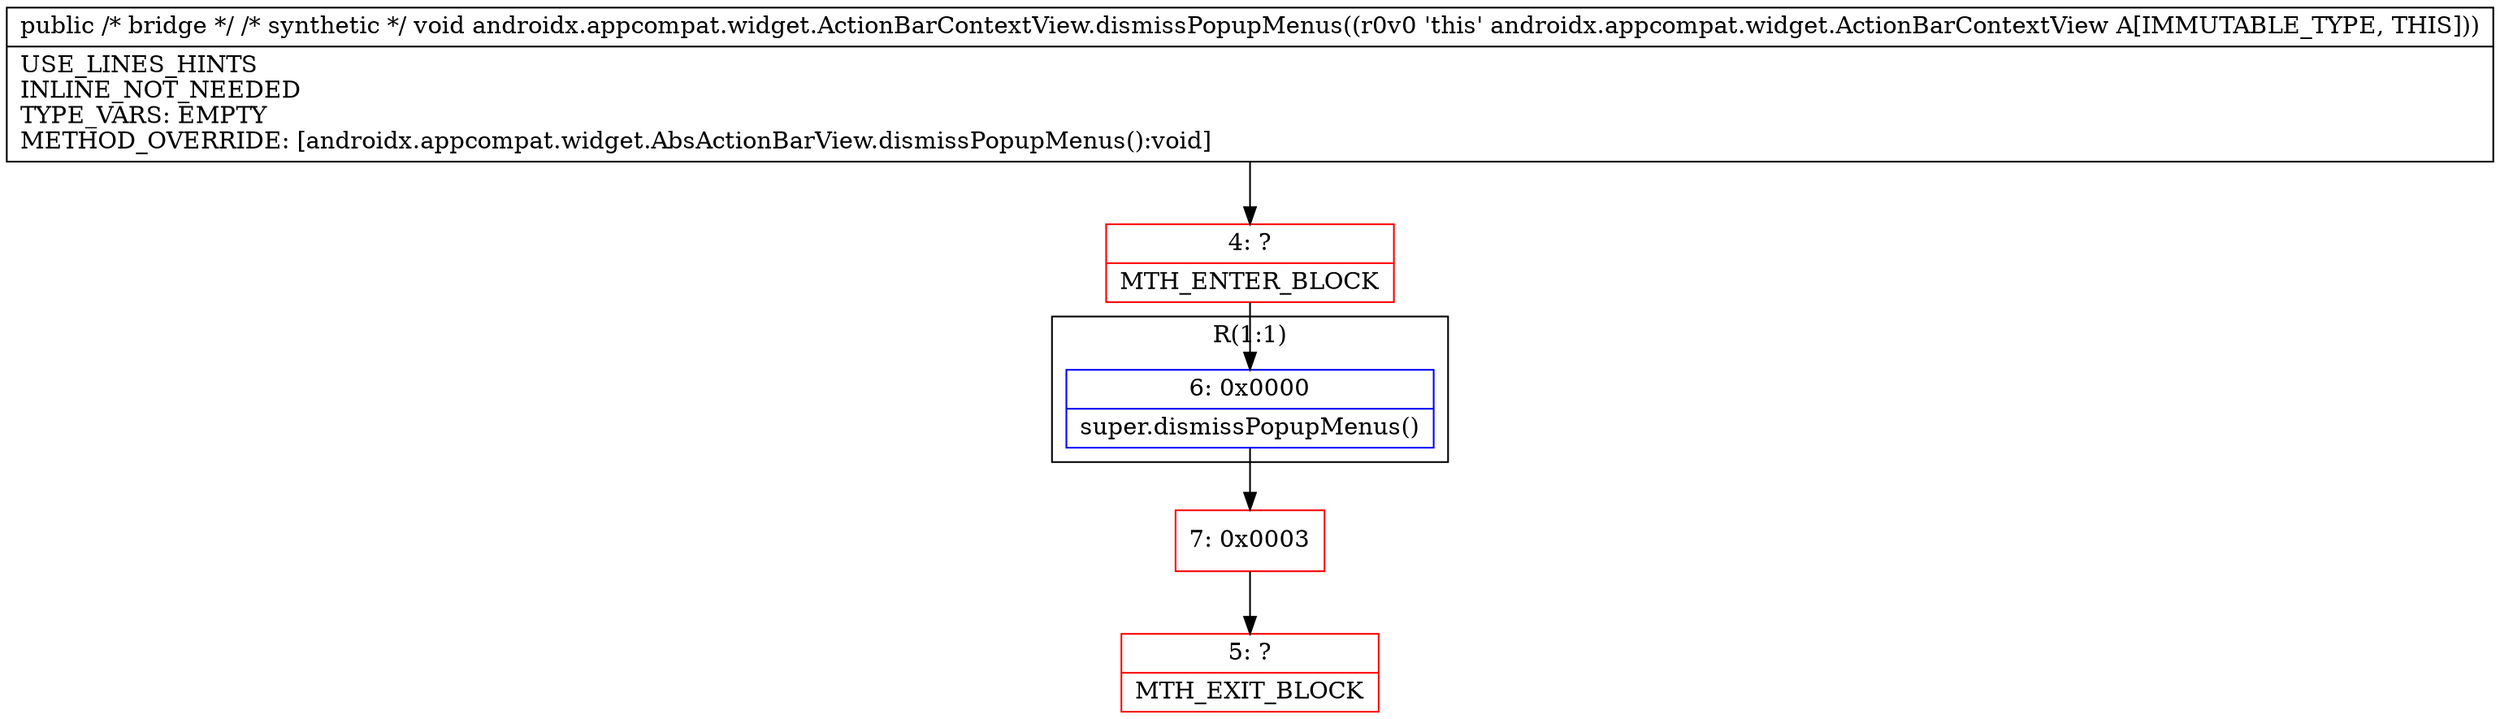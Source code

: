 digraph "CFG forandroidx.appcompat.widget.ActionBarContextView.dismissPopupMenus()V" {
subgraph cluster_Region_1644959603 {
label = "R(1:1)";
node [shape=record,color=blue];
Node_6 [shape=record,label="{6\:\ 0x0000|super.dismissPopupMenus()\l}"];
}
Node_4 [shape=record,color=red,label="{4\:\ ?|MTH_ENTER_BLOCK\l}"];
Node_7 [shape=record,color=red,label="{7\:\ 0x0003}"];
Node_5 [shape=record,color=red,label="{5\:\ ?|MTH_EXIT_BLOCK\l}"];
MethodNode[shape=record,label="{public \/* bridge *\/ \/* synthetic *\/ void androidx.appcompat.widget.ActionBarContextView.dismissPopupMenus((r0v0 'this' androidx.appcompat.widget.ActionBarContextView A[IMMUTABLE_TYPE, THIS]))  | USE_LINES_HINTS\lINLINE_NOT_NEEDED\lTYPE_VARS: EMPTY\lMETHOD_OVERRIDE: [androidx.appcompat.widget.AbsActionBarView.dismissPopupMenus():void]\l}"];
MethodNode -> Node_4;Node_6 -> Node_7;
Node_4 -> Node_6;
Node_7 -> Node_5;
}

